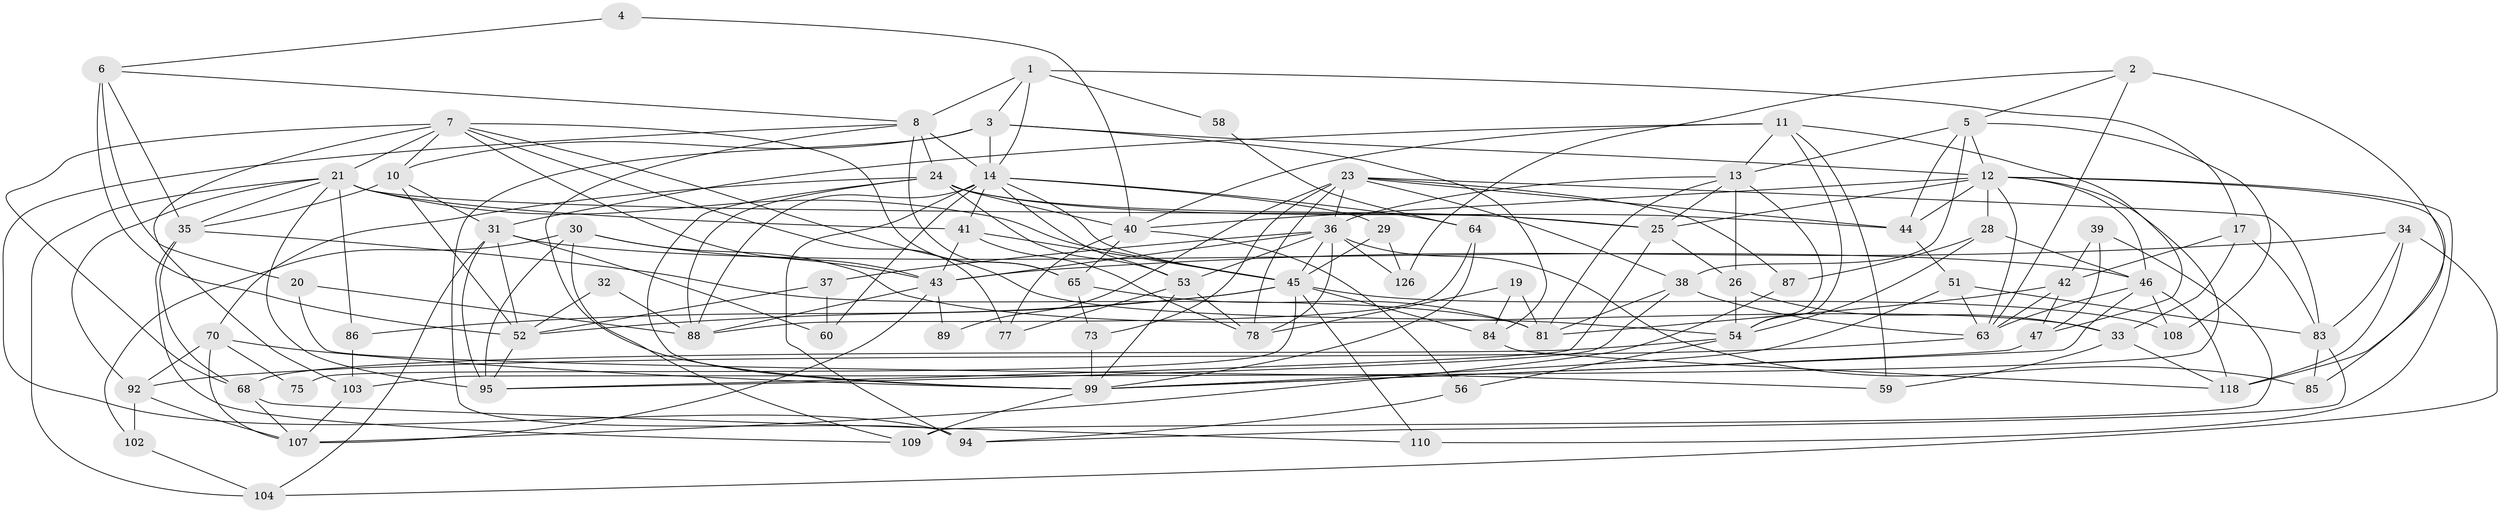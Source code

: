 // original degree distribution, {3: 0.29133858267716534, 4: 0.2283464566929134, 5: 0.2204724409448819, 2: 0.13385826771653545, 8: 0.015748031496062992, 6: 0.07086614173228346, 7: 0.031496062992125984, 9: 0.007874015748031496}
// Generated by graph-tools (version 1.1) at 2025/11/02/27/25 16:11:22]
// undirected, 79 vertices, 202 edges
graph export_dot {
graph [start="1"]
  node [color=gray90,style=filled];
  1 [super="+16"];
  2;
  3 [super="+49"];
  4;
  5 [super="+15"];
  6 [super="+9"];
  7 [super="+120"];
  8 [super="+72"];
  10 [super="+66"];
  11 [super="+22"];
  12 [super="+55"];
  13 [super="+61"];
  14 [super="+76"];
  17 [super="+18"];
  19;
  20;
  21 [super="+27"];
  23 [super="+71"];
  24 [super="+119"];
  25 [super="+114"];
  26 [super="+57"];
  28 [super="+116"];
  29;
  30 [super="+69"];
  31;
  32;
  33;
  34;
  35 [super="+115"];
  36 [super="+50"];
  37;
  38 [super="+121"];
  39;
  40 [super="+48"];
  41 [super="+90"];
  42 [super="+67"];
  43 [super="+62"];
  44 [super="+106"];
  45 [super="+105"];
  46 [super="+112"];
  47 [super="+82"];
  51;
  52 [super="+100"];
  53 [super="+79"];
  54 [super="+113"];
  56 [super="+98"];
  58;
  59;
  60;
  63 [super="+80"];
  64 [super="+74"];
  65 [super="+124"];
  68 [super="+97"];
  70 [super="+123"];
  73;
  75;
  77 [super="+91"];
  78;
  81 [super="+125"];
  83 [super="+93"];
  84 [super="+101"];
  85;
  86;
  87;
  88;
  89;
  92 [super="+96"];
  94;
  95 [super="+111"];
  99 [super="+122"];
  102;
  103;
  104 [super="+117"];
  107;
  108;
  109;
  110;
  118 [super="+127"];
  126;
  1 -- 3;
  1 -- 8;
  1 -- 58;
  1 -- 14;
  1 -- 17;
  2 -- 126;
  2 -- 118;
  2 -- 5;
  2 -- 63;
  3 -- 12;
  3 -- 14;
  3 -- 84;
  3 -- 94;
  3 -- 10;
  4 -- 40;
  4 -- 6;
  5 -- 108;
  5 -- 12;
  5 -- 13;
  5 -- 44;
  5 -- 38;
  6 -- 35;
  6 -- 52;
  6 -- 20;
  6 -- 8;
  7 -- 21;
  7 -- 43;
  7 -- 54;
  7 -- 10;
  7 -- 65;
  7 -- 68;
  7 -- 103;
  7 -- 77;
  8 -- 65;
  8 -- 99;
  8 -- 94;
  8 -- 14 [weight=2];
  8 -- 24;
  10 -- 31;
  10 -- 52;
  10 -- 35;
  11 -- 54;
  11 -- 40;
  11 -- 31;
  11 -- 59;
  11 -- 13;
  11 -- 47;
  12 -- 25;
  12 -- 63;
  12 -- 103;
  12 -- 40 [weight=2];
  12 -- 85;
  12 -- 110;
  12 -- 46;
  12 -- 28;
  12 -- 44;
  13 -- 81;
  13 -- 36;
  13 -- 26;
  13 -- 54;
  13 -- 25;
  14 -- 45;
  14 -- 41;
  14 -- 60;
  14 -- 64;
  14 -- 94;
  14 -- 88;
  14 -- 29;
  14 -- 53;
  17 -- 33;
  17 -- 83;
  17 -- 42;
  19 -- 78;
  19 -- 84;
  19 -- 81;
  20 -- 88;
  20 -- 59;
  21 -- 25;
  21 -- 45;
  21 -- 92;
  21 -- 95;
  21 -- 86;
  21 -- 104;
  21 -- 41;
  21 -- 35;
  23 -- 73;
  23 -- 78;
  23 -- 87;
  23 -- 83;
  23 -- 89;
  23 -- 36;
  23 -- 38;
  23 -- 44;
  24 -- 88;
  24 -- 99;
  24 -- 70;
  24 -- 40;
  24 -- 25;
  24 -- 53;
  24 -- 44;
  25 -- 26;
  25 -- 95;
  26 -- 33;
  26 -- 54;
  28 -- 54;
  28 -- 87;
  28 -- 46;
  29 -- 45;
  29 -- 126;
  30 -- 95;
  30 -- 102;
  30 -- 109;
  30 -- 43;
  30 -- 33;
  31 -- 60;
  31 -- 104;
  31 -- 95;
  31 -- 46;
  31 -- 52;
  32 -- 88;
  32 -- 52;
  33 -- 59;
  33 -- 118;
  34 -- 43;
  34 -- 118;
  34 -- 83;
  34 -- 104;
  35 -- 109;
  35 -- 81;
  35 -- 68;
  36 -- 45;
  36 -- 85;
  36 -- 126;
  36 -- 43;
  36 -- 37;
  36 -- 78;
  36 -- 53;
  37 -- 60;
  37 -- 52;
  38 -- 81;
  38 -- 95;
  38 -- 63;
  39 -- 109;
  39 -- 42;
  39 -- 47;
  40 -- 65;
  40 -- 77;
  40 -- 56;
  41 -- 45 [weight=2];
  41 -- 43;
  41 -- 78;
  42 -- 81;
  42 -- 47;
  42 -- 63;
  43 -- 107;
  43 -- 89;
  43 -- 88;
  44 -- 51;
  45 -- 52;
  45 -- 75;
  45 -- 110;
  45 -- 84;
  45 -- 86;
  45 -- 108;
  46 -- 99;
  46 -- 108;
  46 -- 63;
  46 -- 118;
  47 -- 99;
  51 -- 63;
  51 -- 83;
  51 -- 99;
  52 -- 95;
  53 -- 78;
  53 -- 77;
  53 -- 99;
  54 -- 68;
  54 -- 56;
  56 -- 94;
  58 -- 64;
  63 -- 92;
  64 -- 99;
  64 -- 88;
  65 -- 81;
  65 -- 73;
  68 -- 110;
  68 -- 107;
  70 -- 99;
  70 -- 107;
  70 -- 75;
  70 -- 92;
  73 -- 99;
  83 -- 94;
  83 -- 85;
  84 -- 118;
  86 -- 103;
  87 -- 107;
  92 -- 102;
  92 -- 107;
  99 -- 109 [weight=2];
  102 -- 104;
  103 -- 107;
}

